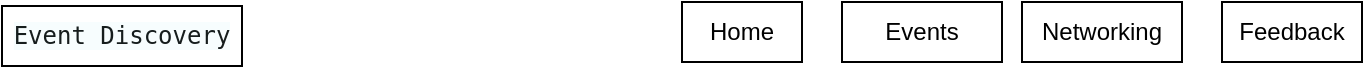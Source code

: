<mxfile version="26.2.8">
  <diagram name="Page-1" id="6Z3D66kO2fEPmdgvLYqb">
    <mxGraphModel dx="1414" dy="795" grid="1" gridSize="10" guides="1" tooltips="1" connect="1" arrows="1" fold="1" page="1" pageScale="1" pageWidth="850" pageHeight="1100" math="0" shadow="0">
      <root>
        <mxCell id="0" />
        <mxCell id="1" parent="0" />
        <mxCell id="M1Bfj3k5ixlPy_hFVzYK-1" value="Home" style="rounded=0;whiteSpace=wrap;html=1;" vertex="1" parent="1">
          <mxGeometry x="380" y="28" width="60" height="30" as="geometry" />
        </mxCell>
        <mxCell id="M1Bfj3k5ixlPy_hFVzYK-2" value="Events" style="rounded=0;whiteSpace=wrap;html=1;" vertex="1" parent="1">
          <mxGeometry x="460" y="28" width="80" height="30" as="geometry" />
        </mxCell>
        <mxCell id="M1Bfj3k5ixlPy_hFVzYK-3" value="Networking" style="rounded=0;whiteSpace=wrap;html=1;" vertex="1" parent="1">
          <mxGeometry x="550" y="28" width="80" height="30" as="geometry" />
        </mxCell>
        <mxCell id="M1Bfj3k5ixlPy_hFVzYK-4" value="Feedback" style="rounded=0;whiteSpace=wrap;html=1;" vertex="1" parent="1">
          <mxGeometry x="650" y="28" width="70" height="30" as="geometry" />
        </mxCell>
        <mxCell id="M1Bfj3k5ixlPy_hFVzYK-5" value="Home" style="rounded=0;whiteSpace=wrap;html=1;" vertex="1" parent="1">
          <mxGeometry x="380" y="28" width="60" height="30" as="geometry" />
        </mxCell>
        <mxCell id="M1Bfj3k5ixlPy_hFVzYK-6" value="&lt;span style=&quot;color: rgb(22, 29, 29); font-family: monospace; text-align: left; white-space-collapse: preserve; background-color: rgb(247, 253, 254);&quot;&gt;Event Discovery&lt;/span&gt;" style="rounded=0;whiteSpace=wrap;html=1;" vertex="1" parent="1">
          <mxGeometry x="40" y="30" width="120" height="30" as="geometry" />
        </mxCell>
      </root>
    </mxGraphModel>
  </diagram>
</mxfile>
